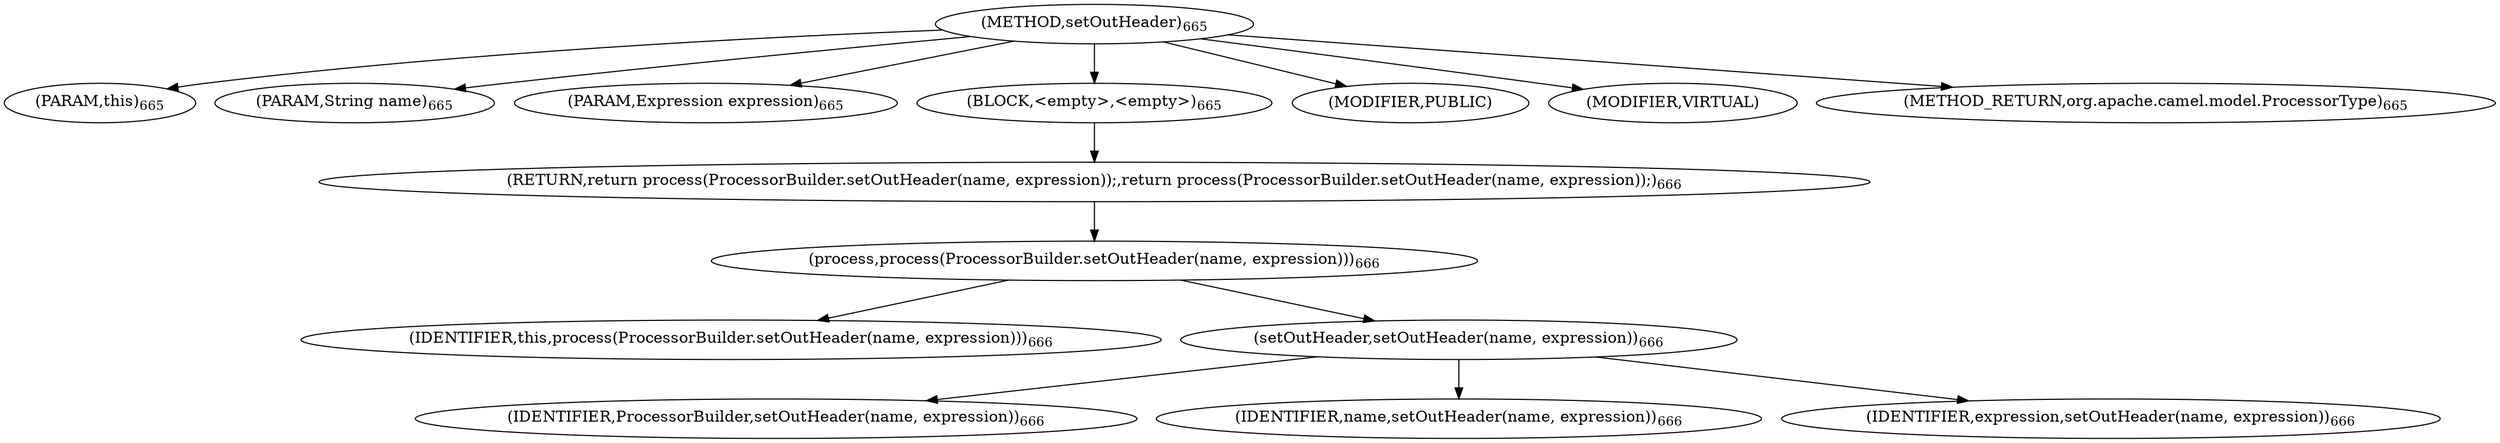 digraph "setOutHeader" {  
"1311" [label = <(METHOD,setOutHeader)<SUB>665</SUB>> ]
"189" [label = <(PARAM,this)<SUB>665</SUB>> ]
"1312" [label = <(PARAM,String name)<SUB>665</SUB>> ]
"1313" [label = <(PARAM,Expression expression)<SUB>665</SUB>> ]
"1314" [label = <(BLOCK,&lt;empty&gt;,&lt;empty&gt;)<SUB>665</SUB>> ]
"1315" [label = <(RETURN,return process(ProcessorBuilder.setOutHeader(name, expression));,return process(ProcessorBuilder.setOutHeader(name, expression));)<SUB>666</SUB>> ]
"1316" [label = <(process,process(ProcessorBuilder.setOutHeader(name, expression)))<SUB>666</SUB>> ]
"188" [label = <(IDENTIFIER,this,process(ProcessorBuilder.setOutHeader(name, expression)))<SUB>666</SUB>> ]
"1317" [label = <(setOutHeader,setOutHeader(name, expression))<SUB>666</SUB>> ]
"1318" [label = <(IDENTIFIER,ProcessorBuilder,setOutHeader(name, expression))<SUB>666</SUB>> ]
"1319" [label = <(IDENTIFIER,name,setOutHeader(name, expression))<SUB>666</SUB>> ]
"1320" [label = <(IDENTIFIER,expression,setOutHeader(name, expression))<SUB>666</SUB>> ]
"1321" [label = <(MODIFIER,PUBLIC)> ]
"1322" [label = <(MODIFIER,VIRTUAL)> ]
"1323" [label = <(METHOD_RETURN,org.apache.camel.model.ProcessorType)<SUB>665</SUB>> ]
  "1311" -> "189" 
  "1311" -> "1312" 
  "1311" -> "1313" 
  "1311" -> "1314" 
  "1311" -> "1321" 
  "1311" -> "1322" 
  "1311" -> "1323" 
  "1314" -> "1315" 
  "1315" -> "1316" 
  "1316" -> "188" 
  "1316" -> "1317" 
  "1317" -> "1318" 
  "1317" -> "1319" 
  "1317" -> "1320" 
}

